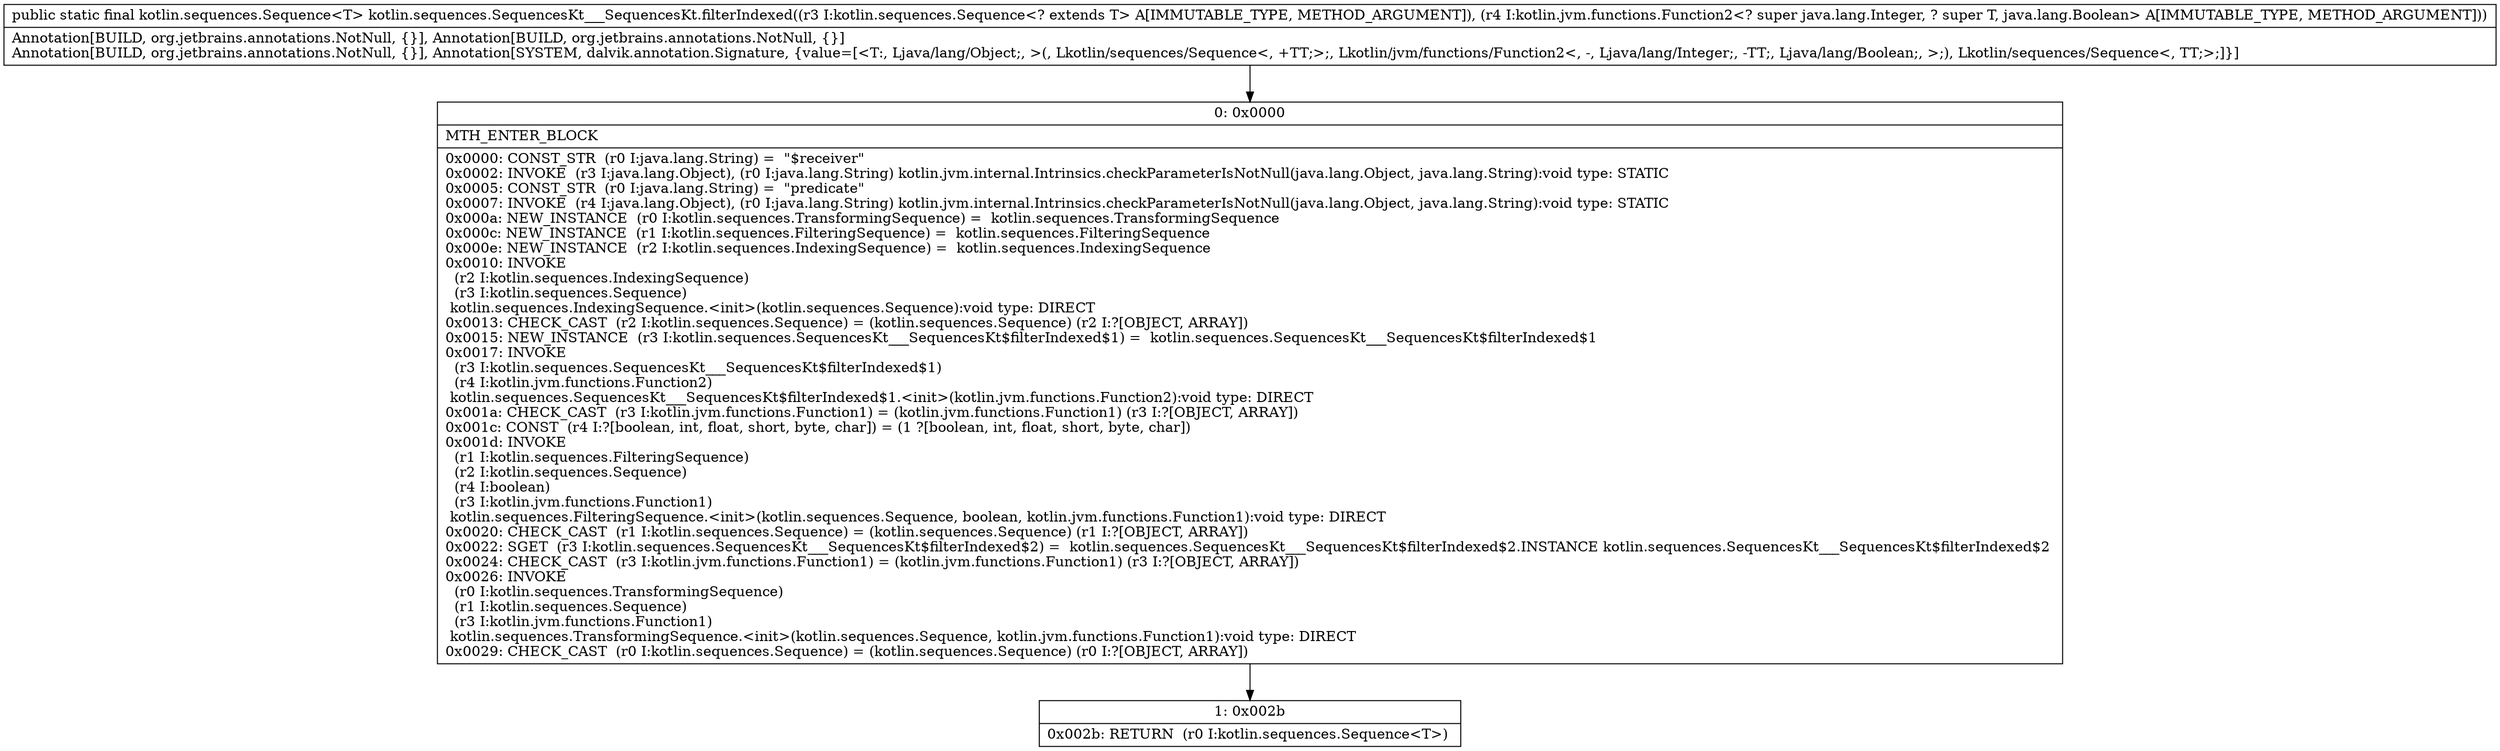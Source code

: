 digraph "CFG forkotlin.sequences.SequencesKt___SequencesKt.filterIndexed(Lkotlin\/sequences\/Sequence;Lkotlin\/jvm\/functions\/Function2;)Lkotlin\/sequences\/Sequence;" {
Node_0 [shape=record,label="{0\:\ 0x0000|MTH_ENTER_BLOCK\l|0x0000: CONST_STR  (r0 I:java.lang.String) =  \"$receiver\" \l0x0002: INVOKE  (r3 I:java.lang.Object), (r0 I:java.lang.String) kotlin.jvm.internal.Intrinsics.checkParameterIsNotNull(java.lang.Object, java.lang.String):void type: STATIC \l0x0005: CONST_STR  (r0 I:java.lang.String) =  \"predicate\" \l0x0007: INVOKE  (r4 I:java.lang.Object), (r0 I:java.lang.String) kotlin.jvm.internal.Intrinsics.checkParameterIsNotNull(java.lang.Object, java.lang.String):void type: STATIC \l0x000a: NEW_INSTANCE  (r0 I:kotlin.sequences.TransformingSequence) =  kotlin.sequences.TransformingSequence \l0x000c: NEW_INSTANCE  (r1 I:kotlin.sequences.FilteringSequence) =  kotlin.sequences.FilteringSequence \l0x000e: NEW_INSTANCE  (r2 I:kotlin.sequences.IndexingSequence) =  kotlin.sequences.IndexingSequence \l0x0010: INVOKE  \l  (r2 I:kotlin.sequences.IndexingSequence)\l  (r3 I:kotlin.sequences.Sequence)\l kotlin.sequences.IndexingSequence.\<init\>(kotlin.sequences.Sequence):void type: DIRECT \l0x0013: CHECK_CAST  (r2 I:kotlin.sequences.Sequence) = (kotlin.sequences.Sequence) (r2 I:?[OBJECT, ARRAY]) \l0x0015: NEW_INSTANCE  (r3 I:kotlin.sequences.SequencesKt___SequencesKt$filterIndexed$1) =  kotlin.sequences.SequencesKt___SequencesKt$filterIndexed$1 \l0x0017: INVOKE  \l  (r3 I:kotlin.sequences.SequencesKt___SequencesKt$filterIndexed$1)\l  (r4 I:kotlin.jvm.functions.Function2)\l kotlin.sequences.SequencesKt___SequencesKt$filterIndexed$1.\<init\>(kotlin.jvm.functions.Function2):void type: DIRECT \l0x001a: CHECK_CAST  (r3 I:kotlin.jvm.functions.Function1) = (kotlin.jvm.functions.Function1) (r3 I:?[OBJECT, ARRAY]) \l0x001c: CONST  (r4 I:?[boolean, int, float, short, byte, char]) = (1 ?[boolean, int, float, short, byte, char]) \l0x001d: INVOKE  \l  (r1 I:kotlin.sequences.FilteringSequence)\l  (r2 I:kotlin.sequences.Sequence)\l  (r4 I:boolean)\l  (r3 I:kotlin.jvm.functions.Function1)\l kotlin.sequences.FilteringSequence.\<init\>(kotlin.sequences.Sequence, boolean, kotlin.jvm.functions.Function1):void type: DIRECT \l0x0020: CHECK_CAST  (r1 I:kotlin.sequences.Sequence) = (kotlin.sequences.Sequence) (r1 I:?[OBJECT, ARRAY]) \l0x0022: SGET  (r3 I:kotlin.sequences.SequencesKt___SequencesKt$filterIndexed$2) =  kotlin.sequences.SequencesKt___SequencesKt$filterIndexed$2.INSTANCE kotlin.sequences.SequencesKt___SequencesKt$filterIndexed$2 \l0x0024: CHECK_CAST  (r3 I:kotlin.jvm.functions.Function1) = (kotlin.jvm.functions.Function1) (r3 I:?[OBJECT, ARRAY]) \l0x0026: INVOKE  \l  (r0 I:kotlin.sequences.TransformingSequence)\l  (r1 I:kotlin.sequences.Sequence)\l  (r3 I:kotlin.jvm.functions.Function1)\l kotlin.sequences.TransformingSequence.\<init\>(kotlin.sequences.Sequence, kotlin.jvm.functions.Function1):void type: DIRECT \l0x0029: CHECK_CAST  (r0 I:kotlin.sequences.Sequence) = (kotlin.sequences.Sequence) (r0 I:?[OBJECT, ARRAY]) \l}"];
Node_1 [shape=record,label="{1\:\ 0x002b|0x002b: RETURN  (r0 I:kotlin.sequences.Sequence\<T\>) \l}"];
MethodNode[shape=record,label="{public static final kotlin.sequences.Sequence\<T\> kotlin.sequences.SequencesKt___SequencesKt.filterIndexed((r3 I:kotlin.sequences.Sequence\<? extends T\> A[IMMUTABLE_TYPE, METHOD_ARGUMENT]), (r4 I:kotlin.jvm.functions.Function2\<? super java.lang.Integer, ? super T, java.lang.Boolean\> A[IMMUTABLE_TYPE, METHOD_ARGUMENT]))  | Annotation[BUILD, org.jetbrains.annotations.NotNull, \{\}], Annotation[BUILD, org.jetbrains.annotations.NotNull, \{\}]\lAnnotation[BUILD, org.jetbrains.annotations.NotNull, \{\}], Annotation[SYSTEM, dalvik.annotation.Signature, \{value=[\<T:, Ljava\/lang\/Object;, \>(, Lkotlin\/sequences\/Sequence\<, +TT;\>;, Lkotlin\/jvm\/functions\/Function2\<, \-, Ljava\/lang\/Integer;, \-TT;, Ljava\/lang\/Boolean;, \>;), Lkotlin\/sequences\/Sequence\<, TT;\>;]\}]\l}"];
MethodNode -> Node_0;
Node_0 -> Node_1;
}

